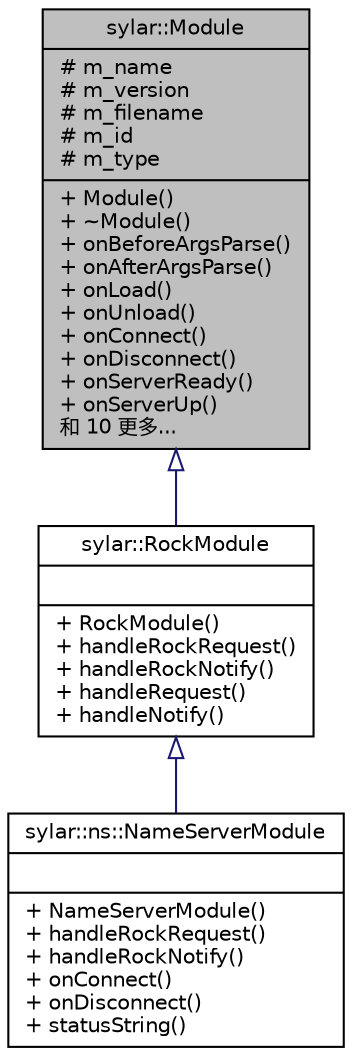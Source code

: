 digraph "sylar::Module"
{
 // LATEX_PDF_SIZE
  edge [fontname="Helvetica",fontsize="10",labelfontname="Helvetica",labelfontsize="10"];
  node [fontname="Helvetica",fontsize="10",shape=record];
  Node1 [label="{sylar::Module\n|# m_name\l# m_version\l# m_filename\l# m_id\l# m_type\l|+ Module()\l+ ~Module()\l+ onBeforeArgsParse()\l+ onAfterArgsParse()\l+ onLoad()\l+ onUnload()\l+ onConnect()\l+ onDisconnect()\l+ onServerReady()\l+ onServerUp()\l和 10 更多...\l}",height=0.2,width=0.4,color="black", fillcolor="grey75", style="filled", fontcolor="black",tooltip=" "];
  Node1 -> Node2 [dir="back",color="midnightblue",fontsize="10",style="solid",arrowtail="onormal",fontname="Helvetica"];
  Node2 [label="{sylar::RockModule\n||+ RockModule()\l+ handleRockRequest()\l+ handleRockNotify()\l+ handleRequest()\l+ handleNotify()\l}",height=0.2,width=0.4,color="black", fillcolor="white", style="filled",URL="$classsylar_1_1RockModule.html",tooltip=" "];
  Node2 -> Node3 [dir="back",color="midnightblue",fontsize="10",style="solid",arrowtail="onormal",fontname="Helvetica"];
  Node3 [label="{sylar::ns::NameServerModule\n||+ NameServerModule()\l+ handleRockRequest()\l+ handleRockNotify()\l+ onConnect()\l+ onDisconnect()\l+ statusString()\l}",height=0.2,width=0.4,color="black", fillcolor="white", style="filled",URL="$classsylar_1_1ns_1_1NameServerModule.html",tooltip=" "];
}
